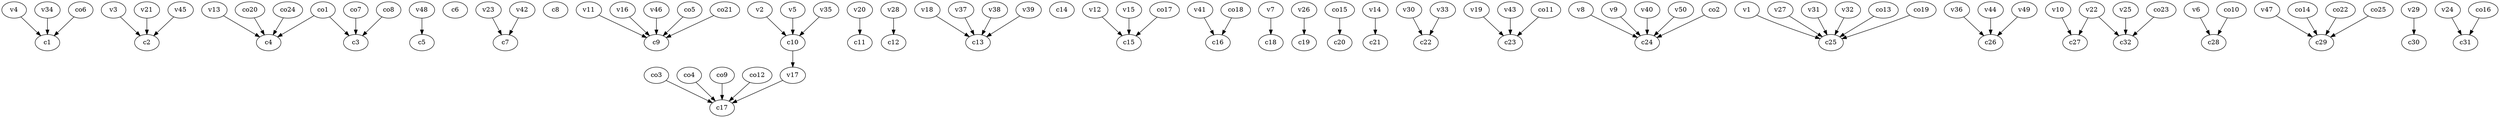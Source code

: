 strict digraph  {
c1;
c2;
c3;
c4;
c5;
c6;
c7;
c8;
c9;
c10;
c11;
c12;
c13;
c14;
c15;
c16;
c17;
c18;
c19;
c20;
c21;
c22;
c23;
c24;
c25;
c26;
c27;
c28;
c29;
c30;
c31;
c32;
v1;
v2;
v3;
v4;
v5;
v6;
v7;
v8;
v9;
v10;
v11;
v12;
v13;
v14;
v15;
v16;
v17;
v18;
v19;
v20;
v21;
v22;
v23;
v24;
v25;
v26;
v27;
v28;
v29;
v30;
v31;
v32;
v33;
v34;
v35;
v36;
v37;
v38;
v39;
v40;
v41;
v42;
v43;
v44;
v45;
v46;
v47;
v48;
v49;
v50;
co1;
co2;
co3;
co4;
co5;
co6;
co7;
co8;
co9;
co10;
co11;
co12;
co13;
co14;
co15;
co16;
co17;
co18;
co19;
co20;
co21;
co22;
co23;
co24;
co25;
c10 -> v17  [weight=1];
v1 -> c25  [weight=1];
v2 -> c10  [weight=1];
v3 -> c2  [weight=1];
v4 -> c1  [weight=1];
v5 -> c10  [weight=1];
v6 -> c28  [weight=1];
v7 -> c18  [weight=1];
v8 -> c24  [weight=1];
v9 -> c24  [weight=1];
v10 -> c27  [weight=1];
v11 -> c9  [weight=1];
v12 -> c15  [weight=1];
v13 -> c4  [weight=1];
v14 -> c21  [weight=1];
v15 -> c15  [weight=1];
v16 -> c9  [weight=1];
v17 -> c17  [weight=1];
v18 -> c13  [weight=1];
v19 -> c23  [weight=1];
v20 -> c11  [weight=1];
v21 -> c2  [weight=1];
v22 -> c32  [weight=1];
v22 -> c27  [weight=1];
v23 -> c7  [weight=1];
v24 -> c31  [weight=1];
v25 -> c32  [weight=1];
v26 -> c19  [weight=1];
v27 -> c25  [weight=1];
v28 -> c12  [weight=1];
v29 -> c30  [weight=1];
v30 -> c22  [weight=1];
v31 -> c25  [weight=1];
v32 -> c25  [weight=1];
v33 -> c22  [weight=1];
v34 -> c1  [weight=1];
v35 -> c10  [weight=1];
v36 -> c26  [weight=1];
v37 -> c13  [weight=1];
v38 -> c13  [weight=1];
v39 -> c13  [weight=1];
v40 -> c24  [weight=1];
v41 -> c16  [weight=1];
v42 -> c7  [weight=1];
v43 -> c23  [weight=1];
v44 -> c26  [weight=1];
v45 -> c2  [weight=1];
v46 -> c9  [weight=1];
v47 -> c29  [weight=1];
v48 -> c5  [weight=1];
v49 -> c26  [weight=1];
v50 -> c24  [weight=1];
co1 -> c4  [weight=1];
co1 -> c3  [weight=1];
co2 -> c24  [weight=1];
co3 -> c17  [weight=1];
co4 -> c17  [weight=1];
co5 -> c9  [weight=1];
co6 -> c1  [weight=1];
co7 -> c3  [weight=1];
co8 -> c3  [weight=1];
co9 -> c17  [weight=1];
co10 -> c28  [weight=1];
co11 -> c23  [weight=1];
co12 -> c17  [weight=1];
co13 -> c25  [weight=1];
co14 -> c29  [weight=1];
co15 -> c20  [weight=1];
co16 -> c31  [weight=1];
co17 -> c15  [weight=1];
co18 -> c16  [weight=1];
co19 -> c25  [weight=1];
co20 -> c4  [weight=1];
co21 -> c9  [weight=1];
co22 -> c29  [weight=1];
co23 -> c32  [weight=1];
co24 -> c4  [weight=1];
co25 -> c29  [weight=1];
}
